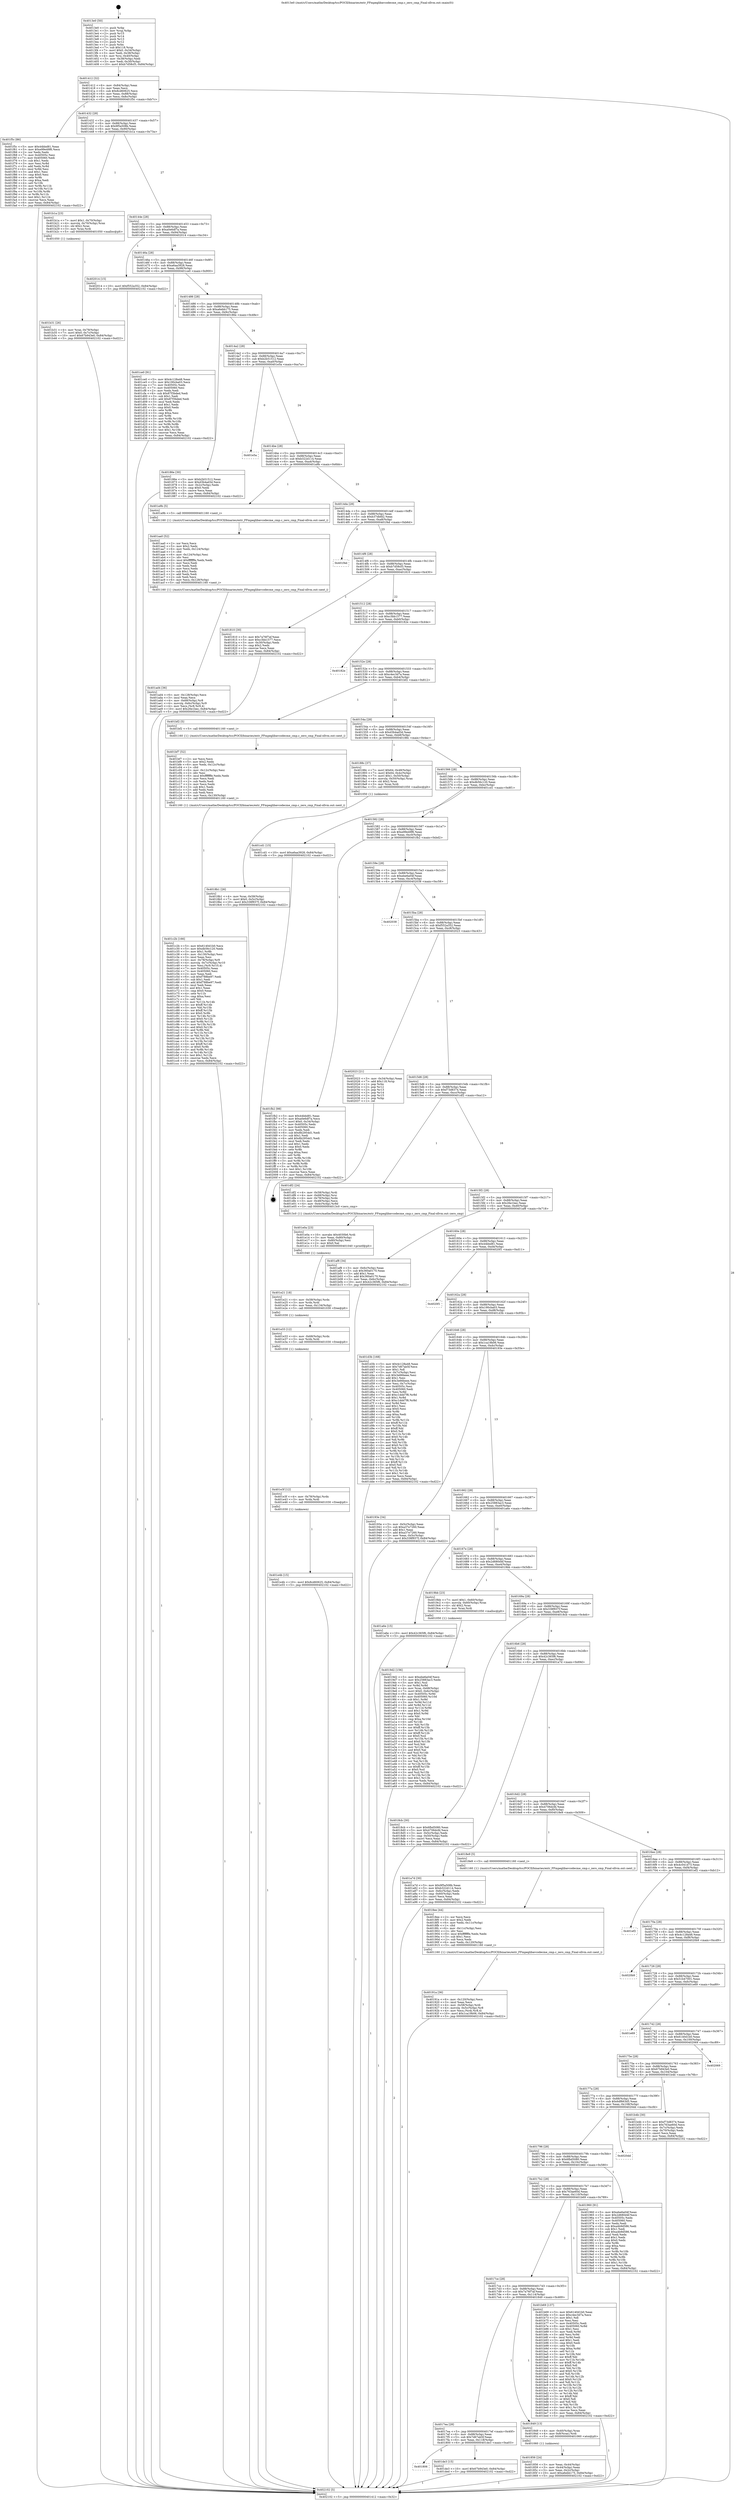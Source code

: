digraph "0x4013e0" {
  label = "0x4013e0 (/mnt/c/Users/mathe/Desktop/tcc/POCII/binaries/extr_FFmpeglibavcodecme_cmp.c_zero_cmp_Final-ollvm.out::main(0))"
  labelloc = "t"
  node[shape=record]

  Entry [label="",width=0.3,height=0.3,shape=circle,fillcolor=black,style=filled]
  "0x401412" [label="{
     0x401412 [32]\l
     | [instrs]\l
     &nbsp;&nbsp;0x401412 \<+6\>: mov -0x84(%rbp),%eax\l
     &nbsp;&nbsp;0x401418 \<+2\>: mov %eax,%ecx\l
     &nbsp;&nbsp;0x40141a \<+6\>: sub $0x8cd60625,%ecx\l
     &nbsp;&nbsp;0x401420 \<+6\>: mov %eax,-0x88(%rbp)\l
     &nbsp;&nbsp;0x401426 \<+6\>: mov %ecx,-0x8c(%rbp)\l
     &nbsp;&nbsp;0x40142c \<+6\>: je 0000000000401f5c \<main+0xb7c\>\l
  }"]
  "0x401f5c" [label="{
     0x401f5c [86]\l
     | [instrs]\l
     &nbsp;&nbsp;0x401f5c \<+5\>: mov $0x44bbd81,%eax\l
     &nbsp;&nbsp;0x401f61 \<+5\>: mov $0xe99e49f6,%ecx\l
     &nbsp;&nbsp;0x401f66 \<+2\>: xor %edx,%edx\l
     &nbsp;&nbsp;0x401f68 \<+7\>: mov 0x40505c,%esi\l
     &nbsp;&nbsp;0x401f6f \<+7\>: mov 0x405060,%edi\l
     &nbsp;&nbsp;0x401f76 \<+3\>: sub $0x1,%edx\l
     &nbsp;&nbsp;0x401f79 \<+3\>: mov %esi,%r8d\l
     &nbsp;&nbsp;0x401f7c \<+3\>: add %edx,%r8d\l
     &nbsp;&nbsp;0x401f7f \<+4\>: imul %r8d,%esi\l
     &nbsp;&nbsp;0x401f83 \<+3\>: and $0x1,%esi\l
     &nbsp;&nbsp;0x401f86 \<+3\>: cmp $0x0,%esi\l
     &nbsp;&nbsp;0x401f89 \<+4\>: sete %r9b\l
     &nbsp;&nbsp;0x401f8d \<+3\>: cmp $0xa,%edi\l
     &nbsp;&nbsp;0x401f90 \<+4\>: setl %r10b\l
     &nbsp;&nbsp;0x401f94 \<+3\>: mov %r9b,%r11b\l
     &nbsp;&nbsp;0x401f97 \<+3\>: and %r10b,%r11b\l
     &nbsp;&nbsp;0x401f9a \<+3\>: xor %r10b,%r9b\l
     &nbsp;&nbsp;0x401f9d \<+3\>: or %r9b,%r11b\l
     &nbsp;&nbsp;0x401fa0 \<+4\>: test $0x1,%r11b\l
     &nbsp;&nbsp;0x401fa4 \<+3\>: cmovne %ecx,%eax\l
     &nbsp;&nbsp;0x401fa7 \<+6\>: mov %eax,-0x84(%rbp)\l
     &nbsp;&nbsp;0x401fad \<+5\>: jmp 0000000000402102 \<main+0xd22\>\l
  }"]
  "0x401432" [label="{
     0x401432 [28]\l
     | [instrs]\l
     &nbsp;&nbsp;0x401432 \<+5\>: jmp 0000000000401437 \<main+0x57\>\l
     &nbsp;&nbsp;0x401437 \<+6\>: mov -0x88(%rbp),%eax\l
     &nbsp;&nbsp;0x40143d \<+5\>: sub $0x9f5a508b,%eax\l
     &nbsp;&nbsp;0x401442 \<+6\>: mov %eax,-0x90(%rbp)\l
     &nbsp;&nbsp;0x401448 \<+6\>: je 0000000000401b1a \<main+0x73a\>\l
  }"]
  Exit [label="",width=0.3,height=0.3,shape=circle,fillcolor=black,style=filled,peripheries=2]
  "0x401b1a" [label="{
     0x401b1a [23]\l
     | [instrs]\l
     &nbsp;&nbsp;0x401b1a \<+7\>: movl $0x1,-0x70(%rbp)\l
     &nbsp;&nbsp;0x401b21 \<+4\>: movslq -0x70(%rbp),%rax\l
     &nbsp;&nbsp;0x401b25 \<+4\>: shl $0x2,%rax\l
     &nbsp;&nbsp;0x401b29 \<+3\>: mov %rax,%rdi\l
     &nbsp;&nbsp;0x401b2c \<+5\>: call 0000000000401050 \<malloc@plt\>\l
     | [calls]\l
     &nbsp;&nbsp;0x401050 \{1\} (unknown)\l
  }"]
  "0x40144e" [label="{
     0x40144e [28]\l
     | [instrs]\l
     &nbsp;&nbsp;0x40144e \<+5\>: jmp 0000000000401453 \<main+0x73\>\l
     &nbsp;&nbsp;0x401453 \<+6\>: mov -0x88(%rbp),%eax\l
     &nbsp;&nbsp;0x401459 \<+5\>: sub $0xa0e6df7a,%eax\l
     &nbsp;&nbsp;0x40145e \<+6\>: mov %eax,-0x94(%rbp)\l
     &nbsp;&nbsp;0x401464 \<+6\>: je 0000000000402014 \<main+0xc34\>\l
  }"]
  "0x401e4b" [label="{
     0x401e4b [15]\l
     | [instrs]\l
     &nbsp;&nbsp;0x401e4b \<+10\>: movl $0x8cd60625,-0x84(%rbp)\l
     &nbsp;&nbsp;0x401e55 \<+5\>: jmp 0000000000402102 \<main+0xd22\>\l
  }"]
  "0x402014" [label="{
     0x402014 [15]\l
     | [instrs]\l
     &nbsp;&nbsp;0x402014 \<+10\>: movl $0xf552a352,-0x84(%rbp)\l
     &nbsp;&nbsp;0x40201e \<+5\>: jmp 0000000000402102 \<main+0xd22\>\l
  }"]
  "0x40146a" [label="{
     0x40146a [28]\l
     | [instrs]\l
     &nbsp;&nbsp;0x40146a \<+5\>: jmp 000000000040146f \<main+0x8f\>\l
     &nbsp;&nbsp;0x40146f \<+6\>: mov -0x88(%rbp),%eax\l
     &nbsp;&nbsp;0x401475 \<+5\>: sub $0xa6aa3928,%eax\l
     &nbsp;&nbsp;0x40147a \<+6\>: mov %eax,-0x98(%rbp)\l
     &nbsp;&nbsp;0x401480 \<+6\>: je 0000000000401ce0 \<main+0x900\>\l
  }"]
  "0x401e3f" [label="{
     0x401e3f [12]\l
     | [instrs]\l
     &nbsp;&nbsp;0x401e3f \<+4\>: mov -0x78(%rbp),%rdx\l
     &nbsp;&nbsp;0x401e43 \<+3\>: mov %rdx,%rdi\l
     &nbsp;&nbsp;0x401e46 \<+5\>: call 0000000000401030 \<free@plt\>\l
     | [calls]\l
     &nbsp;&nbsp;0x401030 \{1\} (unknown)\l
  }"]
  "0x401ce0" [label="{
     0x401ce0 [91]\l
     | [instrs]\l
     &nbsp;&nbsp;0x401ce0 \<+5\>: mov $0x4c128a48,%eax\l
     &nbsp;&nbsp;0x401ce5 \<+5\>: mov $0x190cba03,%ecx\l
     &nbsp;&nbsp;0x401cea \<+7\>: mov 0x40505c,%edx\l
     &nbsp;&nbsp;0x401cf1 \<+7\>: mov 0x405060,%esi\l
     &nbsp;&nbsp;0x401cf8 \<+2\>: mov %edx,%edi\l
     &nbsp;&nbsp;0x401cfa \<+6\>: sub $0x87f3bded,%edi\l
     &nbsp;&nbsp;0x401d00 \<+3\>: sub $0x1,%edi\l
     &nbsp;&nbsp;0x401d03 \<+6\>: add $0x87f3bded,%edi\l
     &nbsp;&nbsp;0x401d09 \<+3\>: imul %edi,%edx\l
     &nbsp;&nbsp;0x401d0c \<+3\>: and $0x1,%edx\l
     &nbsp;&nbsp;0x401d0f \<+3\>: cmp $0x0,%edx\l
     &nbsp;&nbsp;0x401d12 \<+4\>: sete %r8b\l
     &nbsp;&nbsp;0x401d16 \<+3\>: cmp $0xa,%esi\l
     &nbsp;&nbsp;0x401d19 \<+4\>: setl %r9b\l
     &nbsp;&nbsp;0x401d1d \<+3\>: mov %r8b,%r10b\l
     &nbsp;&nbsp;0x401d20 \<+3\>: and %r9b,%r10b\l
     &nbsp;&nbsp;0x401d23 \<+3\>: xor %r9b,%r8b\l
     &nbsp;&nbsp;0x401d26 \<+3\>: or %r8b,%r10b\l
     &nbsp;&nbsp;0x401d29 \<+4\>: test $0x1,%r10b\l
     &nbsp;&nbsp;0x401d2d \<+3\>: cmovne %ecx,%eax\l
     &nbsp;&nbsp;0x401d30 \<+6\>: mov %eax,-0x84(%rbp)\l
     &nbsp;&nbsp;0x401d36 \<+5\>: jmp 0000000000402102 \<main+0xd22\>\l
  }"]
  "0x401486" [label="{
     0x401486 [28]\l
     | [instrs]\l
     &nbsp;&nbsp;0x401486 \<+5\>: jmp 000000000040148b \<main+0xab\>\l
     &nbsp;&nbsp;0x40148b \<+6\>: mov -0x88(%rbp),%eax\l
     &nbsp;&nbsp;0x401491 \<+5\>: sub $0xa6ebb175,%eax\l
     &nbsp;&nbsp;0x401496 \<+6\>: mov %eax,-0x9c(%rbp)\l
     &nbsp;&nbsp;0x40149c \<+6\>: je 000000000040186e \<main+0x48e\>\l
  }"]
  "0x401e33" [label="{
     0x401e33 [12]\l
     | [instrs]\l
     &nbsp;&nbsp;0x401e33 \<+4\>: mov -0x68(%rbp),%rdx\l
     &nbsp;&nbsp;0x401e37 \<+3\>: mov %rdx,%rdi\l
     &nbsp;&nbsp;0x401e3a \<+5\>: call 0000000000401030 \<free@plt\>\l
     | [calls]\l
     &nbsp;&nbsp;0x401030 \{1\} (unknown)\l
  }"]
  "0x40186e" [label="{
     0x40186e [30]\l
     | [instrs]\l
     &nbsp;&nbsp;0x40186e \<+5\>: mov $0xb2b51512,%eax\l
     &nbsp;&nbsp;0x401873 \<+5\>: mov $0xd3b4ad3d,%ecx\l
     &nbsp;&nbsp;0x401878 \<+3\>: mov -0x2c(%rbp),%edx\l
     &nbsp;&nbsp;0x40187b \<+3\>: cmp $0x0,%edx\l
     &nbsp;&nbsp;0x40187e \<+3\>: cmove %ecx,%eax\l
     &nbsp;&nbsp;0x401881 \<+6\>: mov %eax,-0x84(%rbp)\l
     &nbsp;&nbsp;0x401887 \<+5\>: jmp 0000000000402102 \<main+0xd22\>\l
  }"]
  "0x4014a2" [label="{
     0x4014a2 [28]\l
     | [instrs]\l
     &nbsp;&nbsp;0x4014a2 \<+5\>: jmp 00000000004014a7 \<main+0xc7\>\l
     &nbsp;&nbsp;0x4014a7 \<+6\>: mov -0x88(%rbp),%eax\l
     &nbsp;&nbsp;0x4014ad \<+5\>: sub $0xb2b51512,%eax\l
     &nbsp;&nbsp;0x4014b2 \<+6\>: mov %eax,-0xa0(%rbp)\l
     &nbsp;&nbsp;0x4014b8 \<+6\>: je 0000000000401e5a \<main+0xa7a\>\l
  }"]
  "0x401e21" [label="{
     0x401e21 [18]\l
     | [instrs]\l
     &nbsp;&nbsp;0x401e21 \<+4\>: mov -0x58(%rbp),%rdx\l
     &nbsp;&nbsp;0x401e25 \<+3\>: mov %rdx,%rdi\l
     &nbsp;&nbsp;0x401e28 \<+6\>: mov %eax,-0x134(%rbp)\l
     &nbsp;&nbsp;0x401e2e \<+5\>: call 0000000000401030 \<free@plt\>\l
     | [calls]\l
     &nbsp;&nbsp;0x401030 \{1\} (unknown)\l
  }"]
  "0x401e5a" [label="{
     0x401e5a\l
  }", style=dashed]
  "0x4014be" [label="{
     0x4014be [28]\l
     | [instrs]\l
     &nbsp;&nbsp;0x4014be \<+5\>: jmp 00000000004014c3 \<main+0xe3\>\l
     &nbsp;&nbsp;0x4014c3 \<+6\>: mov -0x88(%rbp),%eax\l
     &nbsp;&nbsp;0x4014c9 \<+5\>: sub $0xb322d114,%eax\l
     &nbsp;&nbsp;0x4014ce \<+6\>: mov %eax,-0xa4(%rbp)\l
     &nbsp;&nbsp;0x4014d4 \<+6\>: je 0000000000401a9b \<main+0x6bb\>\l
  }"]
  "0x401e0a" [label="{
     0x401e0a [23]\l
     | [instrs]\l
     &nbsp;&nbsp;0x401e0a \<+10\>: movabs $0x4030b6,%rdi\l
     &nbsp;&nbsp;0x401e14 \<+3\>: mov %eax,-0x80(%rbp)\l
     &nbsp;&nbsp;0x401e17 \<+3\>: mov -0x80(%rbp),%esi\l
     &nbsp;&nbsp;0x401e1a \<+2\>: mov $0x0,%al\l
     &nbsp;&nbsp;0x401e1c \<+5\>: call 0000000000401040 \<printf@plt\>\l
     | [calls]\l
     &nbsp;&nbsp;0x401040 \{1\} (unknown)\l
  }"]
  "0x401a9b" [label="{
     0x401a9b [5]\l
     | [instrs]\l
     &nbsp;&nbsp;0x401a9b \<+5\>: call 0000000000401160 \<next_i\>\l
     | [calls]\l
     &nbsp;&nbsp;0x401160 \{1\} (/mnt/c/Users/mathe/Desktop/tcc/POCII/binaries/extr_FFmpeglibavcodecme_cmp.c_zero_cmp_Final-ollvm.out::next_i)\l
  }"]
  "0x4014da" [label="{
     0x4014da [28]\l
     | [instrs]\l
     &nbsp;&nbsp;0x4014da \<+5\>: jmp 00000000004014df \<main+0xff\>\l
     &nbsp;&nbsp;0x4014df \<+6\>: mov -0x88(%rbp),%eax\l
     &nbsp;&nbsp;0x4014e5 \<+5\>: sub $0xb37dbfd2,%eax\l
     &nbsp;&nbsp;0x4014ea \<+6\>: mov %eax,-0xa8(%rbp)\l
     &nbsp;&nbsp;0x4014f0 \<+6\>: je 0000000000401f4d \<main+0xb6d\>\l
  }"]
  "0x401806" [label="{
     0x401806\l
  }", style=dashed]
  "0x401f4d" [label="{
     0x401f4d\l
  }", style=dashed]
  "0x4014f6" [label="{
     0x4014f6 [28]\l
     | [instrs]\l
     &nbsp;&nbsp;0x4014f6 \<+5\>: jmp 00000000004014fb \<main+0x11b\>\l
     &nbsp;&nbsp;0x4014fb \<+6\>: mov -0x88(%rbp),%eax\l
     &nbsp;&nbsp;0x401501 \<+5\>: sub $0xb7d58cf3,%eax\l
     &nbsp;&nbsp;0x401506 \<+6\>: mov %eax,-0xac(%rbp)\l
     &nbsp;&nbsp;0x40150c \<+6\>: je 0000000000401810 \<main+0x430\>\l
  }"]
  "0x401de3" [label="{
     0x401de3 [15]\l
     | [instrs]\l
     &nbsp;&nbsp;0x401de3 \<+10\>: movl $0x67b943e0,-0x84(%rbp)\l
     &nbsp;&nbsp;0x401ded \<+5\>: jmp 0000000000402102 \<main+0xd22\>\l
  }"]
  "0x401810" [label="{
     0x401810 [30]\l
     | [instrs]\l
     &nbsp;&nbsp;0x401810 \<+5\>: mov $0x7a76f7af,%eax\l
     &nbsp;&nbsp;0x401815 \<+5\>: mov $0xc3bb1577,%ecx\l
     &nbsp;&nbsp;0x40181a \<+3\>: mov -0x30(%rbp),%edx\l
     &nbsp;&nbsp;0x40181d \<+3\>: cmp $0x2,%edx\l
     &nbsp;&nbsp;0x401820 \<+3\>: cmovne %ecx,%eax\l
     &nbsp;&nbsp;0x401823 \<+6\>: mov %eax,-0x84(%rbp)\l
     &nbsp;&nbsp;0x401829 \<+5\>: jmp 0000000000402102 \<main+0xd22\>\l
  }"]
  "0x401512" [label="{
     0x401512 [28]\l
     | [instrs]\l
     &nbsp;&nbsp;0x401512 \<+5\>: jmp 0000000000401517 \<main+0x137\>\l
     &nbsp;&nbsp;0x401517 \<+6\>: mov -0x88(%rbp),%eax\l
     &nbsp;&nbsp;0x40151d \<+5\>: sub $0xc3bb1577,%eax\l
     &nbsp;&nbsp;0x401522 \<+6\>: mov %eax,-0xb0(%rbp)\l
     &nbsp;&nbsp;0x401528 \<+6\>: je 000000000040182e \<main+0x44e\>\l
  }"]
  "0x402102" [label="{
     0x402102 [5]\l
     | [instrs]\l
     &nbsp;&nbsp;0x402102 \<+5\>: jmp 0000000000401412 \<main+0x32\>\l
  }"]
  "0x4013e0" [label="{
     0x4013e0 [50]\l
     | [instrs]\l
     &nbsp;&nbsp;0x4013e0 \<+1\>: push %rbp\l
     &nbsp;&nbsp;0x4013e1 \<+3\>: mov %rsp,%rbp\l
     &nbsp;&nbsp;0x4013e4 \<+2\>: push %r15\l
     &nbsp;&nbsp;0x4013e6 \<+2\>: push %r14\l
     &nbsp;&nbsp;0x4013e8 \<+2\>: push %r13\l
     &nbsp;&nbsp;0x4013ea \<+2\>: push %r12\l
     &nbsp;&nbsp;0x4013ec \<+1\>: push %rbx\l
     &nbsp;&nbsp;0x4013ed \<+7\>: sub $0x118,%rsp\l
     &nbsp;&nbsp;0x4013f4 \<+7\>: movl $0x0,-0x34(%rbp)\l
     &nbsp;&nbsp;0x4013fb \<+3\>: mov %edi,-0x38(%rbp)\l
     &nbsp;&nbsp;0x4013fe \<+4\>: mov %rsi,-0x40(%rbp)\l
     &nbsp;&nbsp;0x401402 \<+3\>: mov -0x38(%rbp),%edi\l
     &nbsp;&nbsp;0x401405 \<+3\>: mov %edi,-0x30(%rbp)\l
     &nbsp;&nbsp;0x401408 \<+10\>: movl $0xb7d58cf3,-0x84(%rbp)\l
  }"]
  "0x401c2b" [label="{
     0x401c2b [166]\l
     | [instrs]\l
     &nbsp;&nbsp;0x401c2b \<+5\>: mov $0x6140d1b0,%ecx\l
     &nbsp;&nbsp;0x401c30 \<+5\>: mov $0xdb56c120,%edx\l
     &nbsp;&nbsp;0x401c35 \<+3\>: mov $0x1,%r8b\l
     &nbsp;&nbsp;0x401c38 \<+6\>: mov -0x130(%rbp),%esi\l
     &nbsp;&nbsp;0x401c3e \<+3\>: imul %eax,%esi\l
     &nbsp;&nbsp;0x401c41 \<+4\>: mov -0x78(%rbp),%r9\l
     &nbsp;&nbsp;0x401c45 \<+4\>: movslq -0x7c(%rbp),%r10\l
     &nbsp;&nbsp;0x401c49 \<+4\>: mov %esi,(%r9,%r10,4)\l
     &nbsp;&nbsp;0x401c4d \<+7\>: mov 0x40505c,%eax\l
     &nbsp;&nbsp;0x401c54 \<+7\>: mov 0x405060,%esi\l
     &nbsp;&nbsp;0x401c5b \<+2\>: mov %eax,%edi\l
     &nbsp;&nbsp;0x401c5d \<+6\>: sub $0xf788be97,%edi\l
     &nbsp;&nbsp;0x401c63 \<+3\>: sub $0x1,%edi\l
     &nbsp;&nbsp;0x401c66 \<+6\>: add $0xf788be97,%edi\l
     &nbsp;&nbsp;0x401c6c \<+3\>: imul %edi,%eax\l
     &nbsp;&nbsp;0x401c6f \<+3\>: and $0x1,%eax\l
     &nbsp;&nbsp;0x401c72 \<+3\>: cmp $0x0,%eax\l
     &nbsp;&nbsp;0x401c75 \<+4\>: sete %r11b\l
     &nbsp;&nbsp;0x401c79 \<+3\>: cmp $0xa,%esi\l
     &nbsp;&nbsp;0x401c7c \<+3\>: setl %bl\l
     &nbsp;&nbsp;0x401c7f \<+3\>: mov %r11b,%r14b\l
     &nbsp;&nbsp;0x401c82 \<+4\>: xor $0xff,%r14b\l
     &nbsp;&nbsp;0x401c86 \<+3\>: mov %bl,%r15b\l
     &nbsp;&nbsp;0x401c89 \<+4\>: xor $0xff,%r15b\l
     &nbsp;&nbsp;0x401c8d \<+4\>: xor $0x0,%r8b\l
     &nbsp;&nbsp;0x401c91 \<+3\>: mov %r14b,%r12b\l
     &nbsp;&nbsp;0x401c94 \<+4\>: and $0x0,%r12b\l
     &nbsp;&nbsp;0x401c98 \<+3\>: and %r8b,%r11b\l
     &nbsp;&nbsp;0x401c9b \<+3\>: mov %r15b,%r13b\l
     &nbsp;&nbsp;0x401c9e \<+4\>: and $0x0,%r13b\l
     &nbsp;&nbsp;0x401ca2 \<+3\>: and %r8b,%bl\l
     &nbsp;&nbsp;0x401ca5 \<+3\>: or %r11b,%r12b\l
     &nbsp;&nbsp;0x401ca8 \<+3\>: or %bl,%r13b\l
     &nbsp;&nbsp;0x401cab \<+3\>: xor %r13b,%r12b\l
     &nbsp;&nbsp;0x401cae \<+3\>: or %r15b,%r14b\l
     &nbsp;&nbsp;0x401cb1 \<+4\>: xor $0xff,%r14b\l
     &nbsp;&nbsp;0x401cb5 \<+4\>: or $0x0,%r8b\l
     &nbsp;&nbsp;0x401cb9 \<+3\>: and %r8b,%r14b\l
     &nbsp;&nbsp;0x401cbc \<+3\>: or %r14b,%r12b\l
     &nbsp;&nbsp;0x401cbf \<+4\>: test $0x1,%r12b\l
     &nbsp;&nbsp;0x401cc3 \<+3\>: cmovne %edx,%ecx\l
     &nbsp;&nbsp;0x401cc6 \<+6\>: mov %ecx,-0x84(%rbp)\l
     &nbsp;&nbsp;0x401ccc \<+5\>: jmp 0000000000402102 \<main+0xd22\>\l
  }"]
  "0x40182e" [label="{
     0x40182e\l
  }", style=dashed]
  "0x40152e" [label="{
     0x40152e [28]\l
     | [instrs]\l
     &nbsp;&nbsp;0x40152e \<+5\>: jmp 0000000000401533 \<main+0x153\>\l
     &nbsp;&nbsp;0x401533 \<+6\>: mov -0x88(%rbp),%eax\l
     &nbsp;&nbsp;0x401539 \<+5\>: sub $0xc4ec3d7a,%eax\l
     &nbsp;&nbsp;0x40153e \<+6\>: mov %eax,-0xb4(%rbp)\l
     &nbsp;&nbsp;0x401544 \<+6\>: je 0000000000401bf2 \<main+0x812\>\l
  }"]
  "0x401bf7" [label="{
     0x401bf7 [52]\l
     | [instrs]\l
     &nbsp;&nbsp;0x401bf7 \<+2\>: xor %ecx,%ecx\l
     &nbsp;&nbsp;0x401bf9 \<+5\>: mov $0x2,%edx\l
     &nbsp;&nbsp;0x401bfe \<+6\>: mov %edx,-0x12c(%rbp)\l
     &nbsp;&nbsp;0x401c04 \<+1\>: cltd\l
     &nbsp;&nbsp;0x401c05 \<+6\>: mov -0x12c(%rbp),%esi\l
     &nbsp;&nbsp;0x401c0b \<+2\>: idiv %esi\l
     &nbsp;&nbsp;0x401c0d \<+6\>: imul $0xfffffffe,%edx,%edx\l
     &nbsp;&nbsp;0x401c13 \<+2\>: mov %ecx,%edi\l
     &nbsp;&nbsp;0x401c15 \<+2\>: sub %edx,%edi\l
     &nbsp;&nbsp;0x401c17 \<+2\>: mov %ecx,%edx\l
     &nbsp;&nbsp;0x401c19 \<+3\>: sub $0x1,%edx\l
     &nbsp;&nbsp;0x401c1c \<+2\>: add %edx,%edi\l
     &nbsp;&nbsp;0x401c1e \<+2\>: sub %edi,%ecx\l
     &nbsp;&nbsp;0x401c20 \<+6\>: mov %ecx,-0x130(%rbp)\l
     &nbsp;&nbsp;0x401c26 \<+5\>: call 0000000000401160 \<next_i\>\l
     | [calls]\l
     &nbsp;&nbsp;0x401160 \{1\} (/mnt/c/Users/mathe/Desktop/tcc/POCII/binaries/extr_FFmpeglibavcodecme_cmp.c_zero_cmp_Final-ollvm.out::next_i)\l
  }"]
  "0x401bf2" [label="{
     0x401bf2 [5]\l
     | [instrs]\l
     &nbsp;&nbsp;0x401bf2 \<+5\>: call 0000000000401160 \<next_i\>\l
     | [calls]\l
     &nbsp;&nbsp;0x401160 \{1\} (/mnt/c/Users/mathe/Desktop/tcc/POCII/binaries/extr_FFmpeglibavcodecme_cmp.c_zero_cmp_Final-ollvm.out::next_i)\l
  }"]
  "0x40154a" [label="{
     0x40154a [28]\l
     | [instrs]\l
     &nbsp;&nbsp;0x40154a \<+5\>: jmp 000000000040154f \<main+0x16f\>\l
     &nbsp;&nbsp;0x40154f \<+6\>: mov -0x88(%rbp),%eax\l
     &nbsp;&nbsp;0x401555 \<+5\>: sub $0xd3b4ad3d,%eax\l
     &nbsp;&nbsp;0x40155a \<+6\>: mov %eax,-0xb8(%rbp)\l
     &nbsp;&nbsp;0x401560 \<+6\>: je 000000000040188c \<main+0x4ac\>\l
  }"]
  "0x401b31" [label="{
     0x401b31 [26]\l
     | [instrs]\l
     &nbsp;&nbsp;0x401b31 \<+4\>: mov %rax,-0x78(%rbp)\l
     &nbsp;&nbsp;0x401b35 \<+7\>: movl $0x0,-0x7c(%rbp)\l
     &nbsp;&nbsp;0x401b3c \<+10\>: movl $0x67b943e0,-0x84(%rbp)\l
     &nbsp;&nbsp;0x401b46 \<+5\>: jmp 0000000000402102 \<main+0xd22\>\l
  }"]
  "0x40188c" [label="{
     0x40188c [37]\l
     | [instrs]\l
     &nbsp;&nbsp;0x40188c \<+7\>: movl $0x64,-0x48(%rbp)\l
     &nbsp;&nbsp;0x401893 \<+7\>: movl $0x64,-0x4c(%rbp)\l
     &nbsp;&nbsp;0x40189a \<+7\>: movl $0x1,-0x50(%rbp)\l
     &nbsp;&nbsp;0x4018a1 \<+4\>: movslq -0x50(%rbp),%rax\l
     &nbsp;&nbsp;0x4018a5 \<+4\>: shl $0x2,%rax\l
     &nbsp;&nbsp;0x4018a9 \<+3\>: mov %rax,%rdi\l
     &nbsp;&nbsp;0x4018ac \<+5\>: call 0000000000401050 \<malloc@plt\>\l
     | [calls]\l
     &nbsp;&nbsp;0x401050 \{1\} (unknown)\l
  }"]
  "0x401566" [label="{
     0x401566 [28]\l
     | [instrs]\l
     &nbsp;&nbsp;0x401566 \<+5\>: jmp 000000000040156b \<main+0x18b\>\l
     &nbsp;&nbsp;0x40156b \<+6\>: mov -0x88(%rbp),%eax\l
     &nbsp;&nbsp;0x401571 \<+5\>: sub $0xdb56c120,%eax\l
     &nbsp;&nbsp;0x401576 \<+6\>: mov %eax,-0xbc(%rbp)\l
     &nbsp;&nbsp;0x40157c \<+6\>: je 0000000000401cd1 \<main+0x8f1\>\l
  }"]
  "0x401ad4" [label="{
     0x401ad4 [36]\l
     | [instrs]\l
     &nbsp;&nbsp;0x401ad4 \<+6\>: mov -0x128(%rbp),%ecx\l
     &nbsp;&nbsp;0x401ada \<+3\>: imul %eax,%ecx\l
     &nbsp;&nbsp;0x401add \<+4\>: mov -0x68(%rbp),%r8\l
     &nbsp;&nbsp;0x401ae1 \<+4\>: movslq -0x6c(%rbp),%r9\l
     &nbsp;&nbsp;0x401ae5 \<+4\>: mov %ecx,(%r8,%r9,4)\l
     &nbsp;&nbsp;0x401ae9 \<+10\>: movl $0x26e1bec,-0x84(%rbp)\l
     &nbsp;&nbsp;0x401af3 \<+5\>: jmp 0000000000402102 \<main+0xd22\>\l
  }"]
  "0x401cd1" [label="{
     0x401cd1 [15]\l
     | [instrs]\l
     &nbsp;&nbsp;0x401cd1 \<+10\>: movl $0xa6aa3928,-0x84(%rbp)\l
     &nbsp;&nbsp;0x401cdb \<+5\>: jmp 0000000000402102 \<main+0xd22\>\l
  }"]
  "0x401582" [label="{
     0x401582 [28]\l
     | [instrs]\l
     &nbsp;&nbsp;0x401582 \<+5\>: jmp 0000000000401587 \<main+0x1a7\>\l
     &nbsp;&nbsp;0x401587 \<+6\>: mov -0x88(%rbp),%eax\l
     &nbsp;&nbsp;0x40158d \<+5\>: sub $0xe99e49f6,%eax\l
     &nbsp;&nbsp;0x401592 \<+6\>: mov %eax,-0xc0(%rbp)\l
     &nbsp;&nbsp;0x401598 \<+6\>: je 0000000000401fb2 \<main+0xbd2\>\l
  }"]
  "0x401aa0" [label="{
     0x401aa0 [52]\l
     | [instrs]\l
     &nbsp;&nbsp;0x401aa0 \<+2\>: xor %ecx,%ecx\l
     &nbsp;&nbsp;0x401aa2 \<+5\>: mov $0x2,%edx\l
     &nbsp;&nbsp;0x401aa7 \<+6\>: mov %edx,-0x124(%rbp)\l
     &nbsp;&nbsp;0x401aad \<+1\>: cltd\l
     &nbsp;&nbsp;0x401aae \<+6\>: mov -0x124(%rbp),%esi\l
     &nbsp;&nbsp;0x401ab4 \<+2\>: idiv %esi\l
     &nbsp;&nbsp;0x401ab6 \<+6\>: imul $0xfffffffe,%edx,%edx\l
     &nbsp;&nbsp;0x401abc \<+2\>: mov %ecx,%edi\l
     &nbsp;&nbsp;0x401abe \<+2\>: sub %edx,%edi\l
     &nbsp;&nbsp;0x401ac0 \<+2\>: mov %ecx,%edx\l
     &nbsp;&nbsp;0x401ac2 \<+3\>: sub $0x1,%edx\l
     &nbsp;&nbsp;0x401ac5 \<+2\>: add %edx,%edi\l
     &nbsp;&nbsp;0x401ac7 \<+2\>: sub %edi,%ecx\l
     &nbsp;&nbsp;0x401ac9 \<+6\>: mov %ecx,-0x128(%rbp)\l
     &nbsp;&nbsp;0x401acf \<+5\>: call 0000000000401160 \<next_i\>\l
     | [calls]\l
     &nbsp;&nbsp;0x401160 \{1\} (/mnt/c/Users/mathe/Desktop/tcc/POCII/binaries/extr_FFmpeglibavcodecme_cmp.c_zero_cmp_Final-ollvm.out::next_i)\l
  }"]
  "0x401fb2" [label="{
     0x401fb2 [98]\l
     | [instrs]\l
     &nbsp;&nbsp;0x401fb2 \<+5\>: mov $0x44bbd81,%eax\l
     &nbsp;&nbsp;0x401fb7 \<+5\>: mov $0xa0e6df7a,%ecx\l
     &nbsp;&nbsp;0x401fbc \<+7\>: movl $0x0,-0x34(%rbp)\l
     &nbsp;&nbsp;0x401fc3 \<+7\>: mov 0x40505c,%edx\l
     &nbsp;&nbsp;0x401fca \<+7\>: mov 0x405060,%esi\l
     &nbsp;&nbsp;0x401fd1 \<+2\>: mov %edx,%edi\l
     &nbsp;&nbsp;0x401fd3 \<+6\>: sub $0x8b2954d1,%edi\l
     &nbsp;&nbsp;0x401fd9 \<+3\>: sub $0x1,%edi\l
     &nbsp;&nbsp;0x401fdc \<+6\>: add $0x8b2954d1,%edi\l
     &nbsp;&nbsp;0x401fe2 \<+3\>: imul %edi,%edx\l
     &nbsp;&nbsp;0x401fe5 \<+3\>: and $0x1,%edx\l
     &nbsp;&nbsp;0x401fe8 \<+3\>: cmp $0x0,%edx\l
     &nbsp;&nbsp;0x401feb \<+4\>: sete %r8b\l
     &nbsp;&nbsp;0x401fef \<+3\>: cmp $0xa,%esi\l
     &nbsp;&nbsp;0x401ff2 \<+4\>: setl %r9b\l
     &nbsp;&nbsp;0x401ff6 \<+3\>: mov %r8b,%r10b\l
     &nbsp;&nbsp;0x401ff9 \<+3\>: and %r9b,%r10b\l
     &nbsp;&nbsp;0x401ffc \<+3\>: xor %r9b,%r8b\l
     &nbsp;&nbsp;0x401fff \<+3\>: or %r8b,%r10b\l
     &nbsp;&nbsp;0x402002 \<+4\>: test $0x1,%r10b\l
     &nbsp;&nbsp;0x402006 \<+3\>: cmovne %ecx,%eax\l
     &nbsp;&nbsp;0x402009 \<+6\>: mov %eax,-0x84(%rbp)\l
     &nbsp;&nbsp;0x40200f \<+5\>: jmp 0000000000402102 \<main+0xd22\>\l
  }"]
  "0x40159e" [label="{
     0x40159e [28]\l
     | [instrs]\l
     &nbsp;&nbsp;0x40159e \<+5\>: jmp 00000000004015a3 \<main+0x1c3\>\l
     &nbsp;&nbsp;0x4015a3 \<+6\>: mov -0x88(%rbp),%eax\l
     &nbsp;&nbsp;0x4015a9 \<+5\>: sub $0xebe6a04f,%eax\l
     &nbsp;&nbsp;0x4015ae \<+6\>: mov %eax,-0xc4(%rbp)\l
     &nbsp;&nbsp;0x4015b4 \<+6\>: je 0000000000402038 \<main+0xc58\>\l
  }"]
  "0x4019d2" [label="{
     0x4019d2 [156]\l
     | [instrs]\l
     &nbsp;&nbsp;0x4019d2 \<+5\>: mov $0xebe6a04f,%ecx\l
     &nbsp;&nbsp;0x4019d7 \<+5\>: mov $0x25883ac3,%edx\l
     &nbsp;&nbsp;0x4019dc \<+3\>: mov $0x1,%sil\l
     &nbsp;&nbsp;0x4019df \<+3\>: xor %r8d,%r8d\l
     &nbsp;&nbsp;0x4019e2 \<+4\>: mov %rax,-0x68(%rbp)\l
     &nbsp;&nbsp;0x4019e6 \<+7\>: movl $0x0,-0x6c(%rbp)\l
     &nbsp;&nbsp;0x4019ed \<+8\>: mov 0x40505c,%r9d\l
     &nbsp;&nbsp;0x4019f5 \<+8\>: mov 0x405060,%r10d\l
     &nbsp;&nbsp;0x4019fd \<+4\>: sub $0x1,%r8d\l
     &nbsp;&nbsp;0x401a01 \<+3\>: mov %r9d,%r11d\l
     &nbsp;&nbsp;0x401a04 \<+3\>: add %r8d,%r11d\l
     &nbsp;&nbsp;0x401a07 \<+4\>: imul %r11d,%r9d\l
     &nbsp;&nbsp;0x401a0b \<+4\>: and $0x1,%r9d\l
     &nbsp;&nbsp;0x401a0f \<+4\>: cmp $0x0,%r9d\l
     &nbsp;&nbsp;0x401a13 \<+3\>: sete %bl\l
     &nbsp;&nbsp;0x401a16 \<+4\>: cmp $0xa,%r10d\l
     &nbsp;&nbsp;0x401a1a \<+4\>: setl %r14b\l
     &nbsp;&nbsp;0x401a1e \<+3\>: mov %bl,%r15b\l
     &nbsp;&nbsp;0x401a21 \<+4\>: xor $0xff,%r15b\l
     &nbsp;&nbsp;0x401a25 \<+3\>: mov %r14b,%r12b\l
     &nbsp;&nbsp;0x401a28 \<+4\>: xor $0xff,%r12b\l
     &nbsp;&nbsp;0x401a2c \<+4\>: xor $0x0,%sil\l
     &nbsp;&nbsp;0x401a30 \<+3\>: mov %r15b,%r13b\l
     &nbsp;&nbsp;0x401a33 \<+4\>: and $0x0,%r13b\l
     &nbsp;&nbsp;0x401a37 \<+3\>: and %sil,%bl\l
     &nbsp;&nbsp;0x401a3a \<+3\>: mov %r12b,%al\l
     &nbsp;&nbsp;0x401a3d \<+2\>: and $0x0,%al\l
     &nbsp;&nbsp;0x401a3f \<+3\>: and %sil,%r14b\l
     &nbsp;&nbsp;0x401a42 \<+3\>: or %bl,%r13b\l
     &nbsp;&nbsp;0x401a45 \<+3\>: or %r14b,%al\l
     &nbsp;&nbsp;0x401a48 \<+3\>: xor %al,%r13b\l
     &nbsp;&nbsp;0x401a4b \<+3\>: or %r12b,%r15b\l
     &nbsp;&nbsp;0x401a4e \<+4\>: xor $0xff,%r15b\l
     &nbsp;&nbsp;0x401a52 \<+4\>: or $0x0,%sil\l
     &nbsp;&nbsp;0x401a56 \<+3\>: and %sil,%r15b\l
     &nbsp;&nbsp;0x401a59 \<+3\>: or %r15b,%r13b\l
     &nbsp;&nbsp;0x401a5c \<+4\>: test $0x1,%r13b\l
     &nbsp;&nbsp;0x401a60 \<+3\>: cmovne %edx,%ecx\l
     &nbsp;&nbsp;0x401a63 \<+6\>: mov %ecx,-0x84(%rbp)\l
     &nbsp;&nbsp;0x401a69 \<+5\>: jmp 0000000000402102 \<main+0xd22\>\l
  }"]
  "0x402038" [label="{
     0x402038\l
  }", style=dashed]
  "0x4015ba" [label="{
     0x4015ba [28]\l
     | [instrs]\l
     &nbsp;&nbsp;0x4015ba \<+5\>: jmp 00000000004015bf \<main+0x1df\>\l
     &nbsp;&nbsp;0x4015bf \<+6\>: mov -0x88(%rbp),%eax\l
     &nbsp;&nbsp;0x4015c5 \<+5\>: sub $0xf552a352,%eax\l
     &nbsp;&nbsp;0x4015ca \<+6\>: mov %eax,-0xc8(%rbp)\l
     &nbsp;&nbsp;0x4015d0 \<+6\>: je 0000000000402023 \<main+0xc43\>\l
  }"]
  "0x40191a" [label="{
     0x40191a [36]\l
     | [instrs]\l
     &nbsp;&nbsp;0x40191a \<+6\>: mov -0x120(%rbp),%ecx\l
     &nbsp;&nbsp;0x401920 \<+3\>: imul %eax,%ecx\l
     &nbsp;&nbsp;0x401923 \<+4\>: mov -0x58(%rbp),%rdi\l
     &nbsp;&nbsp;0x401927 \<+4\>: movslq -0x5c(%rbp),%r8\l
     &nbsp;&nbsp;0x40192b \<+4\>: mov %ecx,(%rdi,%r8,4)\l
     &nbsp;&nbsp;0x40192f \<+10\>: movl $0x1ca19b06,-0x84(%rbp)\l
     &nbsp;&nbsp;0x401939 \<+5\>: jmp 0000000000402102 \<main+0xd22\>\l
  }"]
  "0x402023" [label="{
     0x402023 [21]\l
     | [instrs]\l
     &nbsp;&nbsp;0x402023 \<+3\>: mov -0x34(%rbp),%eax\l
     &nbsp;&nbsp;0x402026 \<+7\>: add $0x118,%rsp\l
     &nbsp;&nbsp;0x40202d \<+1\>: pop %rbx\l
     &nbsp;&nbsp;0x40202e \<+2\>: pop %r12\l
     &nbsp;&nbsp;0x402030 \<+2\>: pop %r13\l
     &nbsp;&nbsp;0x402032 \<+2\>: pop %r14\l
     &nbsp;&nbsp;0x402034 \<+2\>: pop %r15\l
     &nbsp;&nbsp;0x402036 \<+1\>: pop %rbp\l
     &nbsp;&nbsp;0x402037 \<+1\>: ret\l
  }"]
  "0x4015d6" [label="{
     0x4015d6 [28]\l
     | [instrs]\l
     &nbsp;&nbsp;0x4015d6 \<+5\>: jmp 00000000004015db \<main+0x1fb\>\l
     &nbsp;&nbsp;0x4015db \<+6\>: mov -0x88(%rbp),%eax\l
     &nbsp;&nbsp;0x4015e1 \<+5\>: sub $0xf73d8374,%eax\l
     &nbsp;&nbsp;0x4015e6 \<+6\>: mov %eax,-0xcc(%rbp)\l
     &nbsp;&nbsp;0x4015ec \<+6\>: je 0000000000401df2 \<main+0xa12\>\l
  }"]
  "0x4018ee" [label="{
     0x4018ee [44]\l
     | [instrs]\l
     &nbsp;&nbsp;0x4018ee \<+2\>: xor %ecx,%ecx\l
     &nbsp;&nbsp;0x4018f0 \<+5\>: mov $0x2,%edx\l
     &nbsp;&nbsp;0x4018f5 \<+6\>: mov %edx,-0x11c(%rbp)\l
     &nbsp;&nbsp;0x4018fb \<+1\>: cltd\l
     &nbsp;&nbsp;0x4018fc \<+6\>: mov -0x11c(%rbp),%esi\l
     &nbsp;&nbsp;0x401902 \<+2\>: idiv %esi\l
     &nbsp;&nbsp;0x401904 \<+6\>: imul $0xfffffffe,%edx,%edx\l
     &nbsp;&nbsp;0x40190a \<+3\>: sub $0x1,%ecx\l
     &nbsp;&nbsp;0x40190d \<+2\>: sub %ecx,%edx\l
     &nbsp;&nbsp;0x40190f \<+6\>: mov %edx,-0x120(%rbp)\l
     &nbsp;&nbsp;0x401915 \<+5\>: call 0000000000401160 \<next_i\>\l
     | [calls]\l
     &nbsp;&nbsp;0x401160 \{1\} (/mnt/c/Users/mathe/Desktop/tcc/POCII/binaries/extr_FFmpeglibavcodecme_cmp.c_zero_cmp_Final-ollvm.out::next_i)\l
  }"]
  "0x401df2" [label="{
     0x401df2 [24]\l
     | [instrs]\l
     &nbsp;&nbsp;0x401df2 \<+4\>: mov -0x58(%rbp),%rdi\l
     &nbsp;&nbsp;0x401df6 \<+4\>: mov -0x68(%rbp),%rsi\l
     &nbsp;&nbsp;0x401dfa \<+4\>: mov -0x78(%rbp),%rdx\l
     &nbsp;&nbsp;0x401dfe \<+3\>: mov -0x48(%rbp),%ecx\l
     &nbsp;&nbsp;0x401e01 \<+4\>: mov -0x4c(%rbp),%r8d\l
     &nbsp;&nbsp;0x401e05 \<+5\>: call 00000000004013c0 \<zero_cmp\>\l
     | [calls]\l
     &nbsp;&nbsp;0x4013c0 \{1\} (/mnt/c/Users/mathe/Desktop/tcc/POCII/binaries/extr_FFmpeglibavcodecme_cmp.c_zero_cmp_Final-ollvm.out::zero_cmp)\l
  }"]
  "0x4015f2" [label="{
     0x4015f2 [28]\l
     | [instrs]\l
     &nbsp;&nbsp;0x4015f2 \<+5\>: jmp 00000000004015f7 \<main+0x217\>\l
     &nbsp;&nbsp;0x4015f7 \<+6\>: mov -0x88(%rbp),%eax\l
     &nbsp;&nbsp;0x4015fd \<+5\>: sub $0x26e1bec,%eax\l
     &nbsp;&nbsp;0x401602 \<+6\>: mov %eax,-0xd0(%rbp)\l
     &nbsp;&nbsp;0x401608 \<+6\>: je 0000000000401af8 \<main+0x718\>\l
  }"]
  "0x4018b1" [label="{
     0x4018b1 [26]\l
     | [instrs]\l
     &nbsp;&nbsp;0x4018b1 \<+4\>: mov %rax,-0x58(%rbp)\l
     &nbsp;&nbsp;0x4018b5 \<+7\>: movl $0x0,-0x5c(%rbp)\l
     &nbsp;&nbsp;0x4018bc \<+10\>: movl $0x338f937f,-0x84(%rbp)\l
     &nbsp;&nbsp;0x4018c6 \<+5\>: jmp 0000000000402102 \<main+0xd22\>\l
  }"]
  "0x401af8" [label="{
     0x401af8 [34]\l
     | [instrs]\l
     &nbsp;&nbsp;0x401af8 \<+3\>: mov -0x6c(%rbp),%eax\l
     &nbsp;&nbsp;0x401afb \<+5\>: sub $0x360a0170,%eax\l
     &nbsp;&nbsp;0x401b00 \<+3\>: add $0x1,%eax\l
     &nbsp;&nbsp;0x401b03 \<+5\>: add $0x360a0170,%eax\l
     &nbsp;&nbsp;0x401b08 \<+3\>: mov %eax,-0x6c(%rbp)\l
     &nbsp;&nbsp;0x401b0b \<+10\>: movl $0x42c365f6,-0x84(%rbp)\l
     &nbsp;&nbsp;0x401b15 \<+5\>: jmp 0000000000402102 \<main+0xd22\>\l
  }"]
  "0x40160e" [label="{
     0x40160e [28]\l
     | [instrs]\l
     &nbsp;&nbsp;0x40160e \<+5\>: jmp 0000000000401613 \<main+0x233\>\l
     &nbsp;&nbsp;0x401613 \<+6\>: mov -0x88(%rbp),%eax\l
     &nbsp;&nbsp;0x401619 \<+5\>: sub $0x44bbd81,%eax\l
     &nbsp;&nbsp;0x40161e \<+6\>: mov %eax,-0xd4(%rbp)\l
     &nbsp;&nbsp;0x401624 \<+6\>: je 00000000004020f1 \<main+0xd11\>\l
  }"]
  "0x401856" [label="{
     0x401856 [24]\l
     | [instrs]\l
     &nbsp;&nbsp;0x401856 \<+3\>: mov %eax,-0x44(%rbp)\l
     &nbsp;&nbsp;0x401859 \<+3\>: mov -0x44(%rbp),%eax\l
     &nbsp;&nbsp;0x40185c \<+3\>: mov %eax,-0x2c(%rbp)\l
     &nbsp;&nbsp;0x40185f \<+10\>: movl $0xa6ebb175,-0x84(%rbp)\l
     &nbsp;&nbsp;0x401869 \<+5\>: jmp 0000000000402102 \<main+0xd22\>\l
  }"]
  "0x4020f1" [label="{
     0x4020f1\l
  }", style=dashed]
  "0x40162a" [label="{
     0x40162a [28]\l
     | [instrs]\l
     &nbsp;&nbsp;0x40162a \<+5\>: jmp 000000000040162f \<main+0x24f\>\l
     &nbsp;&nbsp;0x40162f \<+6\>: mov -0x88(%rbp),%eax\l
     &nbsp;&nbsp;0x401635 \<+5\>: sub $0x190cba03,%eax\l
     &nbsp;&nbsp;0x40163a \<+6\>: mov %eax,-0xd8(%rbp)\l
     &nbsp;&nbsp;0x401640 \<+6\>: je 0000000000401d3b \<main+0x95b\>\l
  }"]
  "0x4017ea" [label="{
     0x4017ea [28]\l
     | [instrs]\l
     &nbsp;&nbsp;0x4017ea \<+5\>: jmp 00000000004017ef \<main+0x40f\>\l
     &nbsp;&nbsp;0x4017ef \<+6\>: mov -0x88(%rbp),%eax\l
     &nbsp;&nbsp;0x4017f5 \<+5\>: sub $0x7d67ab5f,%eax\l
     &nbsp;&nbsp;0x4017fa \<+6\>: mov %eax,-0x118(%rbp)\l
     &nbsp;&nbsp;0x401800 \<+6\>: je 0000000000401de3 \<main+0xa03\>\l
  }"]
  "0x401d3b" [label="{
     0x401d3b [168]\l
     | [instrs]\l
     &nbsp;&nbsp;0x401d3b \<+5\>: mov $0x4c128a48,%eax\l
     &nbsp;&nbsp;0x401d40 \<+5\>: mov $0x7d67ab5f,%ecx\l
     &nbsp;&nbsp;0x401d45 \<+2\>: mov $0x1,%dl\l
     &nbsp;&nbsp;0x401d47 \<+3\>: mov -0x7c(%rbp),%esi\l
     &nbsp;&nbsp;0x401d4a \<+6\>: sub $0x3e66beee,%esi\l
     &nbsp;&nbsp;0x401d50 \<+3\>: add $0x1,%esi\l
     &nbsp;&nbsp;0x401d53 \<+6\>: add $0x3e66beee,%esi\l
     &nbsp;&nbsp;0x401d59 \<+3\>: mov %esi,-0x7c(%rbp)\l
     &nbsp;&nbsp;0x401d5c \<+7\>: mov 0x40505c,%esi\l
     &nbsp;&nbsp;0x401d63 \<+7\>: mov 0x405060,%edi\l
     &nbsp;&nbsp;0x401d6a \<+3\>: mov %esi,%r8d\l
     &nbsp;&nbsp;0x401d6d \<+7\>: add $0xc1ddd7f6,%r8d\l
     &nbsp;&nbsp;0x401d74 \<+4\>: sub $0x1,%r8d\l
     &nbsp;&nbsp;0x401d78 \<+7\>: sub $0xc1ddd7f6,%r8d\l
     &nbsp;&nbsp;0x401d7f \<+4\>: imul %r8d,%esi\l
     &nbsp;&nbsp;0x401d83 \<+3\>: and $0x1,%esi\l
     &nbsp;&nbsp;0x401d86 \<+3\>: cmp $0x0,%esi\l
     &nbsp;&nbsp;0x401d89 \<+4\>: sete %r9b\l
     &nbsp;&nbsp;0x401d8d \<+3\>: cmp $0xa,%edi\l
     &nbsp;&nbsp;0x401d90 \<+4\>: setl %r10b\l
     &nbsp;&nbsp;0x401d94 \<+3\>: mov %r9b,%r11b\l
     &nbsp;&nbsp;0x401d97 \<+4\>: xor $0xff,%r11b\l
     &nbsp;&nbsp;0x401d9b \<+3\>: mov %r10b,%bl\l
     &nbsp;&nbsp;0x401d9e \<+3\>: xor $0xff,%bl\l
     &nbsp;&nbsp;0x401da1 \<+3\>: xor $0x0,%dl\l
     &nbsp;&nbsp;0x401da4 \<+3\>: mov %r11b,%r14b\l
     &nbsp;&nbsp;0x401da7 \<+4\>: and $0x0,%r14b\l
     &nbsp;&nbsp;0x401dab \<+3\>: and %dl,%r9b\l
     &nbsp;&nbsp;0x401dae \<+3\>: mov %bl,%r15b\l
     &nbsp;&nbsp;0x401db1 \<+4\>: and $0x0,%r15b\l
     &nbsp;&nbsp;0x401db5 \<+3\>: and %dl,%r10b\l
     &nbsp;&nbsp;0x401db8 \<+3\>: or %r9b,%r14b\l
     &nbsp;&nbsp;0x401dbb \<+3\>: or %r10b,%r15b\l
     &nbsp;&nbsp;0x401dbe \<+3\>: xor %r15b,%r14b\l
     &nbsp;&nbsp;0x401dc1 \<+3\>: or %bl,%r11b\l
     &nbsp;&nbsp;0x401dc4 \<+4\>: xor $0xff,%r11b\l
     &nbsp;&nbsp;0x401dc8 \<+3\>: or $0x0,%dl\l
     &nbsp;&nbsp;0x401dcb \<+3\>: and %dl,%r11b\l
     &nbsp;&nbsp;0x401dce \<+3\>: or %r11b,%r14b\l
     &nbsp;&nbsp;0x401dd1 \<+4\>: test $0x1,%r14b\l
     &nbsp;&nbsp;0x401dd5 \<+3\>: cmovne %ecx,%eax\l
     &nbsp;&nbsp;0x401dd8 \<+6\>: mov %eax,-0x84(%rbp)\l
     &nbsp;&nbsp;0x401dde \<+5\>: jmp 0000000000402102 \<main+0xd22\>\l
  }"]
  "0x401646" [label="{
     0x401646 [28]\l
     | [instrs]\l
     &nbsp;&nbsp;0x401646 \<+5\>: jmp 000000000040164b \<main+0x26b\>\l
     &nbsp;&nbsp;0x40164b \<+6\>: mov -0x88(%rbp),%eax\l
     &nbsp;&nbsp;0x401651 \<+5\>: sub $0x1ca19b06,%eax\l
     &nbsp;&nbsp;0x401656 \<+6\>: mov %eax,-0xdc(%rbp)\l
     &nbsp;&nbsp;0x40165c \<+6\>: je 000000000040193e \<main+0x55e\>\l
  }"]
  "0x401849" [label="{
     0x401849 [13]\l
     | [instrs]\l
     &nbsp;&nbsp;0x401849 \<+4\>: mov -0x40(%rbp),%rax\l
     &nbsp;&nbsp;0x40184d \<+4\>: mov 0x8(%rax),%rdi\l
     &nbsp;&nbsp;0x401851 \<+5\>: call 0000000000401060 \<atoi@plt\>\l
     | [calls]\l
     &nbsp;&nbsp;0x401060 \{1\} (unknown)\l
  }"]
  "0x40193e" [label="{
     0x40193e [34]\l
     | [instrs]\l
     &nbsp;&nbsp;0x40193e \<+3\>: mov -0x5c(%rbp),%eax\l
     &nbsp;&nbsp;0x401941 \<+5\>: sub $0xa37e7260,%eax\l
     &nbsp;&nbsp;0x401946 \<+3\>: add $0x1,%eax\l
     &nbsp;&nbsp;0x401949 \<+5\>: add $0xa37e7260,%eax\l
     &nbsp;&nbsp;0x40194e \<+3\>: mov %eax,-0x5c(%rbp)\l
     &nbsp;&nbsp;0x401951 \<+10\>: movl $0x338f937f,-0x84(%rbp)\l
     &nbsp;&nbsp;0x40195b \<+5\>: jmp 0000000000402102 \<main+0xd22\>\l
  }"]
  "0x401662" [label="{
     0x401662 [28]\l
     | [instrs]\l
     &nbsp;&nbsp;0x401662 \<+5\>: jmp 0000000000401667 \<main+0x287\>\l
     &nbsp;&nbsp;0x401667 \<+6\>: mov -0x88(%rbp),%eax\l
     &nbsp;&nbsp;0x40166d \<+5\>: sub $0x25883ac3,%eax\l
     &nbsp;&nbsp;0x401672 \<+6\>: mov %eax,-0xe0(%rbp)\l
     &nbsp;&nbsp;0x401678 \<+6\>: je 0000000000401a6e \<main+0x68e\>\l
  }"]
  "0x4017ce" [label="{
     0x4017ce [28]\l
     | [instrs]\l
     &nbsp;&nbsp;0x4017ce \<+5\>: jmp 00000000004017d3 \<main+0x3f3\>\l
     &nbsp;&nbsp;0x4017d3 \<+6\>: mov -0x88(%rbp),%eax\l
     &nbsp;&nbsp;0x4017d9 \<+5\>: sub $0x7a76f7af,%eax\l
     &nbsp;&nbsp;0x4017de \<+6\>: mov %eax,-0x114(%rbp)\l
     &nbsp;&nbsp;0x4017e4 \<+6\>: je 0000000000401849 \<main+0x469\>\l
  }"]
  "0x401a6e" [label="{
     0x401a6e [15]\l
     | [instrs]\l
     &nbsp;&nbsp;0x401a6e \<+10\>: movl $0x42c365f6,-0x84(%rbp)\l
     &nbsp;&nbsp;0x401a78 \<+5\>: jmp 0000000000402102 \<main+0xd22\>\l
  }"]
  "0x40167e" [label="{
     0x40167e [28]\l
     | [instrs]\l
     &nbsp;&nbsp;0x40167e \<+5\>: jmp 0000000000401683 \<main+0x2a3\>\l
     &nbsp;&nbsp;0x401683 \<+6\>: mov -0x88(%rbp),%eax\l
     &nbsp;&nbsp;0x401689 \<+5\>: sub $0x2d680d4f,%eax\l
     &nbsp;&nbsp;0x40168e \<+6\>: mov %eax,-0xe4(%rbp)\l
     &nbsp;&nbsp;0x401694 \<+6\>: je 00000000004019bb \<main+0x5db\>\l
  }"]
  "0x401b69" [label="{
     0x401b69 [137]\l
     | [instrs]\l
     &nbsp;&nbsp;0x401b69 \<+5\>: mov $0x6140d1b0,%eax\l
     &nbsp;&nbsp;0x401b6e \<+5\>: mov $0xc4ec3d7a,%ecx\l
     &nbsp;&nbsp;0x401b73 \<+2\>: mov $0x1,%dl\l
     &nbsp;&nbsp;0x401b75 \<+2\>: xor %esi,%esi\l
     &nbsp;&nbsp;0x401b77 \<+7\>: mov 0x40505c,%edi\l
     &nbsp;&nbsp;0x401b7e \<+8\>: mov 0x405060,%r8d\l
     &nbsp;&nbsp;0x401b86 \<+3\>: sub $0x1,%esi\l
     &nbsp;&nbsp;0x401b89 \<+3\>: mov %edi,%r9d\l
     &nbsp;&nbsp;0x401b8c \<+3\>: add %esi,%r9d\l
     &nbsp;&nbsp;0x401b8f \<+4\>: imul %r9d,%edi\l
     &nbsp;&nbsp;0x401b93 \<+3\>: and $0x1,%edi\l
     &nbsp;&nbsp;0x401b96 \<+3\>: cmp $0x0,%edi\l
     &nbsp;&nbsp;0x401b99 \<+4\>: sete %r10b\l
     &nbsp;&nbsp;0x401b9d \<+4\>: cmp $0xa,%r8d\l
     &nbsp;&nbsp;0x401ba1 \<+4\>: setl %r11b\l
     &nbsp;&nbsp;0x401ba5 \<+3\>: mov %r10b,%bl\l
     &nbsp;&nbsp;0x401ba8 \<+3\>: xor $0xff,%bl\l
     &nbsp;&nbsp;0x401bab \<+3\>: mov %r11b,%r14b\l
     &nbsp;&nbsp;0x401bae \<+4\>: xor $0xff,%r14b\l
     &nbsp;&nbsp;0x401bb2 \<+3\>: xor $0x0,%dl\l
     &nbsp;&nbsp;0x401bb5 \<+3\>: mov %bl,%r15b\l
     &nbsp;&nbsp;0x401bb8 \<+4\>: and $0x0,%r15b\l
     &nbsp;&nbsp;0x401bbc \<+3\>: and %dl,%r10b\l
     &nbsp;&nbsp;0x401bbf \<+3\>: mov %r14b,%r12b\l
     &nbsp;&nbsp;0x401bc2 \<+4\>: and $0x0,%r12b\l
     &nbsp;&nbsp;0x401bc6 \<+3\>: and %dl,%r11b\l
     &nbsp;&nbsp;0x401bc9 \<+3\>: or %r10b,%r15b\l
     &nbsp;&nbsp;0x401bcc \<+3\>: or %r11b,%r12b\l
     &nbsp;&nbsp;0x401bcf \<+3\>: xor %r12b,%r15b\l
     &nbsp;&nbsp;0x401bd2 \<+3\>: or %r14b,%bl\l
     &nbsp;&nbsp;0x401bd5 \<+3\>: xor $0xff,%bl\l
     &nbsp;&nbsp;0x401bd8 \<+3\>: or $0x0,%dl\l
     &nbsp;&nbsp;0x401bdb \<+2\>: and %dl,%bl\l
     &nbsp;&nbsp;0x401bdd \<+3\>: or %bl,%r15b\l
     &nbsp;&nbsp;0x401be0 \<+4\>: test $0x1,%r15b\l
     &nbsp;&nbsp;0x401be4 \<+3\>: cmovne %ecx,%eax\l
     &nbsp;&nbsp;0x401be7 \<+6\>: mov %eax,-0x84(%rbp)\l
     &nbsp;&nbsp;0x401bed \<+5\>: jmp 0000000000402102 \<main+0xd22\>\l
  }"]
  "0x4019bb" [label="{
     0x4019bb [23]\l
     | [instrs]\l
     &nbsp;&nbsp;0x4019bb \<+7\>: movl $0x1,-0x60(%rbp)\l
     &nbsp;&nbsp;0x4019c2 \<+4\>: movslq -0x60(%rbp),%rax\l
     &nbsp;&nbsp;0x4019c6 \<+4\>: shl $0x2,%rax\l
     &nbsp;&nbsp;0x4019ca \<+3\>: mov %rax,%rdi\l
     &nbsp;&nbsp;0x4019cd \<+5\>: call 0000000000401050 \<malloc@plt\>\l
     | [calls]\l
     &nbsp;&nbsp;0x401050 \{1\} (unknown)\l
  }"]
  "0x40169a" [label="{
     0x40169a [28]\l
     | [instrs]\l
     &nbsp;&nbsp;0x40169a \<+5\>: jmp 000000000040169f \<main+0x2bf\>\l
     &nbsp;&nbsp;0x40169f \<+6\>: mov -0x88(%rbp),%eax\l
     &nbsp;&nbsp;0x4016a5 \<+5\>: sub $0x338f937f,%eax\l
     &nbsp;&nbsp;0x4016aa \<+6\>: mov %eax,-0xe8(%rbp)\l
     &nbsp;&nbsp;0x4016b0 \<+6\>: je 00000000004018cb \<main+0x4eb\>\l
  }"]
  "0x4017b2" [label="{
     0x4017b2 [28]\l
     | [instrs]\l
     &nbsp;&nbsp;0x4017b2 \<+5\>: jmp 00000000004017b7 \<main+0x3d7\>\l
     &nbsp;&nbsp;0x4017b7 \<+6\>: mov -0x88(%rbp),%eax\l
     &nbsp;&nbsp;0x4017bd \<+5\>: sub $0x763ae60d,%eax\l
     &nbsp;&nbsp;0x4017c2 \<+6\>: mov %eax,-0x110(%rbp)\l
     &nbsp;&nbsp;0x4017c8 \<+6\>: je 0000000000401b69 \<main+0x789\>\l
  }"]
  "0x4018cb" [label="{
     0x4018cb [30]\l
     | [instrs]\l
     &nbsp;&nbsp;0x4018cb \<+5\>: mov $0x6fbd5080,%eax\l
     &nbsp;&nbsp;0x4018d0 \<+5\>: mov $0x4706dcfd,%ecx\l
     &nbsp;&nbsp;0x4018d5 \<+3\>: mov -0x5c(%rbp),%edx\l
     &nbsp;&nbsp;0x4018d8 \<+3\>: cmp -0x50(%rbp),%edx\l
     &nbsp;&nbsp;0x4018db \<+3\>: cmovl %ecx,%eax\l
     &nbsp;&nbsp;0x4018de \<+6\>: mov %eax,-0x84(%rbp)\l
     &nbsp;&nbsp;0x4018e4 \<+5\>: jmp 0000000000402102 \<main+0xd22\>\l
  }"]
  "0x4016b6" [label="{
     0x4016b6 [28]\l
     | [instrs]\l
     &nbsp;&nbsp;0x4016b6 \<+5\>: jmp 00000000004016bb \<main+0x2db\>\l
     &nbsp;&nbsp;0x4016bb \<+6\>: mov -0x88(%rbp),%eax\l
     &nbsp;&nbsp;0x4016c1 \<+5\>: sub $0x42c365f6,%eax\l
     &nbsp;&nbsp;0x4016c6 \<+6\>: mov %eax,-0xec(%rbp)\l
     &nbsp;&nbsp;0x4016cc \<+6\>: je 0000000000401a7d \<main+0x69d\>\l
  }"]
  "0x401960" [label="{
     0x401960 [91]\l
     | [instrs]\l
     &nbsp;&nbsp;0x401960 \<+5\>: mov $0xebe6a04f,%eax\l
     &nbsp;&nbsp;0x401965 \<+5\>: mov $0x2d680d4f,%ecx\l
     &nbsp;&nbsp;0x40196a \<+7\>: mov 0x40505c,%edx\l
     &nbsp;&nbsp;0x401971 \<+7\>: mov 0x405060,%esi\l
     &nbsp;&nbsp;0x401978 \<+2\>: mov %edx,%edi\l
     &nbsp;&nbsp;0x40197a \<+6\>: sub $0xa4b9d586,%edi\l
     &nbsp;&nbsp;0x401980 \<+3\>: sub $0x1,%edi\l
     &nbsp;&nbsp;0x401983 \<+6\>: add $0xa4b9d586,%edi\l
     &nbsp;&nbsp;0x401989 \<+3\>: imul %edi,%edx\l
     &nbsp;&nbsp;0x40198c \<+3\>: and $0x1,%edx\l
     &nbsp;&nbsp;0x40198f \<+3\>: cmp $0x0,%edx\l
     &nbsp;&nbsp;0x401992 \<+4\>: sete %r8b\l
     &nbsp;&nbsp;0x401996 \<+3\>: cmp $0xa,%esi\l
     &nbsp;&nbsp;0x401999 \<+4\>: setl %r9b\l
     &nbsp;&nbsp;0x40199d \<+3\>: mov %r8b,%r10b\l
     &nbsp;&nbsp;0x4019a0 \<+3\>: and %r9b,%r10b\l
     &nbsp;&nbsp;0x4019a3 \<+3\>: xor %r9b,%r8b\l
     &nbsp;&nbsp;0x4019a6 \<+3\>: or %r8b,%r10b\l
     &nbsp;&nbsp;0x4019a9 \<+4\>: test $0x1,%r10b\l
     &nbsp;&nbsp;0x4019ad \<+3\>: cmovne %ecx,%eax\l
     &nbsp;&nbsp;0x4019b0 \<+6\>: mov %eax,-0x84(%rbp)\l
     &nbsp;&nbsp;0x4019b6 \<+5\>: jmp 0000000000402102 \<main+0xd22\>\l
  }"]
  "0x401a7d" [label="{
     0x401a7d [30]\l
     | [instrs]\l
     &nbsp;&nbsp;0x401a7d \<+5\>: mov $0x9f5a508b,%eax\l
     &nbsp;&nbsp;0x401a82 \<+5\>: mov $0xb322d114,%ecx\l
     &nbsp;&nbsp;0x401a87 \<+3\>: mov -0x6c(%rbp),%edx\l
     &nbsp;&nbsp;0x401a8a \<+3\>: cmp -0x60(%rbp),%edx\l
     &nbsp;&nbsp;0x401a8d \<+3\>: cmovl %ecx,%eax\l
     &nbsp;&nbsp;0x401a90 \<+6\>: mov %eax,-0x84(%rbp)\l
     &nbsp;&nbsp;0x401a96 \<+5\>: jmp 0000000000402102 \<main+0xd22\>\l
  }"]
  "0x4016d2" [label="{
     0x4016d2 [28]\l
     | [instrs]\l
     &nbsp;&nbsp;0x4016d2 \<+5\>: jmp 00000000004016d7 \<main+0x2f7\>\l
     &nbsp;&nbsp;0x4016d7 \<+6\>: mov -0x88(%rbp),%eax\l
     &nbsp;&nbsp;0x4016dd \<+5\>: sub $0x4706dcfd,%eax\l
     &nbsp;&nbsp;0x4016e2 \<+6\>: mov %eax,-0xf0(%rbp)\l
     &nbsp;&nbsp;0x4016e8 \<+6\>: je 00000000004018e9 \<main+0x509\>\l
  }"]
  "0x401796" [label="{
     0x401796 [28]\l
     | [instrs]\l
     &nbsp;&nbsp;0x401796 \<+5\>: jmp 000000000040179b \<main+0x3bb\>\l
     &nbsp;&nbsp;0x40179b \<+6\>: mov -0x88(%rbp),%eax\l
     &nbsp;&nbsp;0x4017a1 \<+5\>: sub $0x6fbd5080,%eax\l
     &nbsp;&nbsp;0x4017a6 \<+6\>: mov %eax,-0x10c(%rbp)\l
     &nbsp;&nbsp;0x4017ac \<+6\>: je 0000000000401960 \<main+0x580\>\l
  }"]
  "0x4018e9" [label="{
     0x4018e9 [5]\l
     | [instrs]\l
     &nbsp;&nbsp;0x4018e9 \<+5\>: call 0000000000401160 \<next_i\>\l
     | [calls]\l
     &nbsp;&nbsp;0x401160 \{1\} (/mnt/c/Users/mathe/Desktop/tcc/POCII/binaries/extr_FFmpeglibavcodecme_cmp.c_zero_cmp_Final-ollvm.out::next_i)\l
  }"]
  "0x4016ee" [label="{
     0x4016ee [28]\l
     | [instrs]\l
     &nbsp;&nbsp;0x4016ee \<+5\>: jmp 00000000004016f3 \<main+0x313\>\l
     &nbsp;&nbsp;0x4016f3 \<+6\>: mov -0x88(%rbp),%eax\l
     &nbsp;&nbsp;0x4016f9 \<+5\>: sub $0x4c041d73,%eax\l
     &nbsp;&nbsp;0x4016fe \<+6\>: mov %eax,-0xf4(%rbp)\l
     &nbsp;&nbsp;0x401704 \<+6\>: je 0000000000401ef2 \<main+0xb12\>\l
  }"]
  "0x4020dd" [label="{
     0x4020dd\l
  }", style=dashed]
  "0x401ef2" [label="{
     0x401ef2\l
  }", style=dashed]
  "0x40170a" [label="{
     0x40170a [28]\l
     | [instrs]\l
     &nbsp;&nbsp;0x40170a \<+5\>: jmp 000000000040170f \<main+0x32f\>\l
     &nbsp;&nbsp;0x40170f \<+6\>: mov -0x88(%rbp),%eax\l
     &nbsp;&nbsp;0x401715 \<+5\>: sub $0x4c128a48,%eax\l
     &nbsp;&nbsp;0x40171a \<+6\>: mov %eax,-0xf8(%rbp)\l
     &nbsp;&nbsp;0x401720 \<+6\>: je 00000000004020b9 \<main+0xcd9\>\l
  }"]
  "0x40177a" [label="{
     0x40177a [28]\l
     | [instrs]\l
     &nbsp;&nbsp;0x40177a \<+5\>: jmp 000000000040177f \<main+0x39f\>\l
     &nbsp;&nbsp;0x40177f \<+6\>: mov -0x88(%rbp),%eax\l
     &nbsp;&nbsp;0x401785 \<+5\>: sub $0x6df663d5,%eax\l
     &nbsp;&nbsp;0x40178a \<+6\>: mov %eax,-0x108(%rbp)\l
     &nbsp;&nbsp;0x401790 \<+6\>: je 00000000004020dd \<main+0xcfd\>\l
  }"]
  "0x4020b9" [label="{
     0x4020b9\l
  }", style=dashed]
  "0x401726" [label="{
     0x401726 [28]\l
     | [instrs]\l
     &nbsp;&nbsp;0x401726 \<+5\>: jmp 000000000040172b \<main+0x34b\>\l
     &nbsp;&nbsp;0x40172b \<+6\>: mov -0x88(%rbp),%eax\l
     &nbsp;&nbsp;0x401731 \<+5\>: sub $0x51b47001,%eax\l
     &nbsp;&nbsp;0x401736 \<+6\>: mov %eax,-0xfc(%rbp)\l
     &nbsp;&nbsp;0x40173c \<+6\>: je 0000000000401e69 \<main+0xa89\>\l
  }"]
  "0x401b4b" [label="{
     0x401b4b [30]\l
     | [instrs]\l
     &nbsp;&nbsp;0x401b4b \<+5\>: mov $0xf73d8374,%eax\l
     &nbsp;&nbsp;0x401b50 \<+5\>: mov $0x763ae60d,%ecx\l
     &nbsp;&nbsp;0x401b55 \<+3\>: mov -0x7c(%rbp),%edx\l
     &nbsp;&nbsp;0x401b58 \<+3\>: cmp -0x70(%rbp),%edx\l
     &nbsp;&nbsp;0x401b5b \<+3\>: cmovl %ecx,%eax\l
     &nbsp;&nbsp;0x401b5e \<+6\>: mov %eax,-0x84(%rbp)\l
     &nbsp;&nbsp;0x401b64 \<+5\>: jmp 0000000000402102 \<main+0xd22\>\l
  }"]
  "0x401e69" [label="{
     0x401e69\l
  }", style=dashed]
  "0x401742" [label="{
     0x401742 [28]\l
     | [instrs]\l
     &nbsp;&nbsp;0x401742 \<+5\>: jmp 0000000000401747 \<main+0x367\>\l
     &nbsp;&nbsp;0x401747 \<+6\>: mov -0x88(%rbp),%eax\l
     &nbsp;&nbsp;0x40174d \<+5\>: sub $0x6140d1b0,%eax\l
     &nbsp;&nbsp;0x401752 \<+6\>: mov %eax,-0x100(%rbp)\l
     &nbsp;&nbsp;0x401758 \<+6\>: je 0000000000402069 \<main+0xc89\>\l
  }"]
  "0x40175e" [label="{
     0x40175e [28]\l
     | [instrs]\l
     &nbsp;&nbsp;0x40175e \<+5\>: jmp 0000000000401763 \<main+0x383\>\l
     &nbsp;&nbsp;0x401763 \<+6\>: mov -0x88(%rbp),%eax\l
     &nbsp;&nbsp;0x401769 \<+5\>: sub $0x67b943e0,%eax\l
     &nbsp;&nbsp;0x40176e \<+6\>: mov %eax,-0x104(%rbp)\l
     &nbsp;&nbsp;0x401774 \<+6\>: je 0000000000401b4b \<main+0x76b\>\l
  }"]
  "0x402069" [label="{
     0x402069\l
  }", style=dashed]
  Entry -> "0x4013e0" [label=" 1"]
  "0x401412" -> "0x401f5c" [label=" 1"]
  "0x401412" -> "0x401432" [label=" 28"]
  "0x402023" -> Exit [label=" 1"]
  "0x401432" -> "0x401b1a" [label=" 1"]
  "0x401432" -> "0x40144e" [label=" 27"]
  "0x402014" -> "0x402102" [label=" 1"]
  "0x40144e" -> "0x402014" [label=" 1"]
  "0x40144e" -> "0x40146a" [label=" 26"]
  "0x401fb2" -> "0x402102" [label=" 1"]
  "0x40146a" -> "0x401ce0" [label=" 1"]
  "0x40146a" -> "0x401486" [label=" 25"]
  "0x401f5c" -> "0x402102" [label=" 1"]
  "0x401486" -> "0x40186e" [label=" 1"]
  "0x401486" -> "0x4014a2" [label=" 24"]
  "0x401e4b" -> "0x402102" [label=" 1"]
  "0x4014a2" -> "0x401e5a" [label=" 0"]
  "0x4014a2" -> "0x4014be" [label=" 24"]
  "0x401e3f" -> "0x401e4b" [label=" 1"]
  "0x4014be" -> "0x401a9b" [label=" 1"]
  "0x4014be" -> "0x4014da" [label=" 23"]
  "0x401e33" -> "0x401e3f" [label=" 1"]
  "0x4014da" -> "0x401f4d" [label=" 0"]
  "0x4014da" -> "0x4014f6" [label=" 23"]
  "0x401e21" -> "0x401e33" [label=" 1"]
  "0x4014f6" -> "0x401810" [label=" 1"]
  "0x4014f6" -> "0x401512" [label=" 22"]
  "0x401810" -> "0x402102" [label=" 1"]
  "0x4013e0" -> "0x401412" [label=" 1"]
  "0x402102" -> "0x401412" [label=" 28"]
  "0x401e0a" -> "0x401e21" [label=" 1"]
  "0x401512" -> "0x40182e" [label=" 0"]
  "0x401512" -> "0x40152e" [label=" 22"]
  "0x401de3" -> "0x402102" [label=" 1"]
  "0x40152e" -> "0x401bf2" [label=" 1"]
  "0x40152e" -> "0x40154a" [label=" 21"]
  "0x4017ea" -> "0x401806" [label=" 0"]
  "0x40154a" -> "0x40188c" [label=" 1"]
  "0x40154a" -> "0x401566" [label=" 20"]
  "0x4017ea" -> "0x401de3" [label=" 1"]
  "0x401566" -> "0x401cd1" [label=" 1"]
  "0x401566" -> "0x401582" [label=" 19"]
  "0x401df2" -> "0x401e0a" [label=" 1"]
  "0x401582" -> "0x401fb2" [label=" 1"]
  "0x401582" -> "0x40159e" [label=" 18"]
  "0x401d3b" -> "0x402102" [label=" 1"]
  "0x40159e" -> "0x402038" [label=" 0"]
  "0x40159e" -> "0x4015ba" [label=" 18"]
  "0x401ce0" -> "0x402102" [label=" 1"]
  "0x4015ba" -> "0x402023" [label=" 1"]
  "0x4015ba" -> "0x4015d6" [label=" 17"]
  "0x401cd1" -> "0x402102" [label=" 1"]
  "0x4015d6" -> "0x401df2" [label=" 1"]
  "0x4015d6" -> "0x4015f2" [label=" 16"]
  "0x401c2b" -> "0x402102" [label=" 1"]
  "0x4015f2" -> "0x401af8" [label=" 1"]
  "0x4015f2" -> "0x40160e" [label=" 15"]
  "0x401bf7" -> "0x401c2b" [label=" 1"]
  "0x40160e" -> "0x4020f1" [label=" 0"]
  "0x40160e" -> "0x40162a" [label=" 15"]
  "0x401bf2" -> "0x401bf7" [label=" 1"]
  "0x40162a" -> "0x401d3b" [label=" 1"]
  "0x40162a" -> "0x401646" [label=" 14"]
  "0x401b69" -> "0x402102" [label=" 1"]
  "0x401646" -> "0x40193e" [label=" 1"]
  "0x401646" -> "0x401662" [label=" 13"]
  "0x401b4b" -> "0x402102" [label=" 2"]
  "0x401662" -> "0x401a6e" [label=" 1"]
  "0x401662" -> "0x40167e" [label=" 12"]
  "0x401b1a" -> "0x401b31" [label=" 1"]
  "0x40167e" -> "0x4019bb" [label=" 1"]
  "0x40167e" -> "0x40169a" [label=" 11"]
  "0x401af8" -> "0x402102" [label=" 1"]
  "0x40169a" -> "0x4018cb" [label=" 2"]
  "0x40169a" -> "0x4016b6" [label=" 9"]
  "0x401aa0" -> "0x401ad4" [label=" 1"]
  "0x4016b6" -> "0x401a7d" [label=" 2"]
  "0x4016b6" -> "0x4016d2" [label=" 7"]
  "0x401a9b" -> "0x401aa0" [label=" 1"]
  "0x4016d2" -> "0x4018e9" [label=" 1"]
  "0x4016d2" -> "0x4016ee" [label=" 6"]
  "0x401a6e" -> "0x402102" [label=" 1"]
  "0x4016ee" -> "0x401ef2" [label=" 0"]
  "0x4016ee" -> "0x40170a" [label=" 6"]
  "0x4019d2" -> "0x402102" [label=" 1"]
  "0x40170a" -> "0x4020b9" [label=" 0"]
  "0x40170a" -> "0x401726" [label=" 6"]
  "0x401960" -> "0x402102" [label=" 1"]
  "0x401726" -> "0x401e69" [label=" 0"]
  "0x401726" -> "0x401742" [label=" 6"]
  "0x40193e" -> "0x402102" [label=" 1"]
  "0x401742" -> "0x402069" [label=" 0"]
  "0x401742" -> "0x40175e" [label=" 6"]
  "0x40191a" -> "0x402102" [label=" 1"]
  "0x40175e" -> "0x401b4b" [label=" 2"]
  "0x40175e" -> "0x40177a" [label=" 4"]
  "0x4019bb" -> "0x4019d2" [label=" 1"]
  "0x40177a" -> "0x4020dd" [label=" 0"]
  "0x40177a" -> "0x401796" [label=" 4"]
  "0x401a7d" -> "0x402102" [label=" 2"]
  "0x401796" -> "0x401960" [label=" 1"]
  "0x401796" -> "0x4017b2" [label=" 3"]
  "0x401ad4" -> "0x402102" [label=" 1"]
  "0x4017b2" -> "0x401b69" [label=" 1"]
  "0x4017b2" -> "0x4017ce" [label=" 2"]
  "0x401b31" -> "0x402102" [label=" 1"]
  "0x4017ce" -> "0x401849" [label=" 1"]
  "0x4017ce" -> "0x4017ea" [label=" 1"]
  "0x401849" -> "0x401856" [label=" 1"]
  "0x401856" -> "0x402102" [label=" 1"]
  "0x40186e" -> "0x402102" [label=" 1"]
  "0x40188c" -> "0x4018b1" [label=" 1"]
  "0x4018b1" -> "0x402102" [label=" 1"]
  "0x4018cb" -> "0x402102" [label=" 2"]
  "0x4018e9" -> "0x4018ee" [label=" 1"]
  "0x4018ee" -> "0x40191a" [label=" 1"]
}
